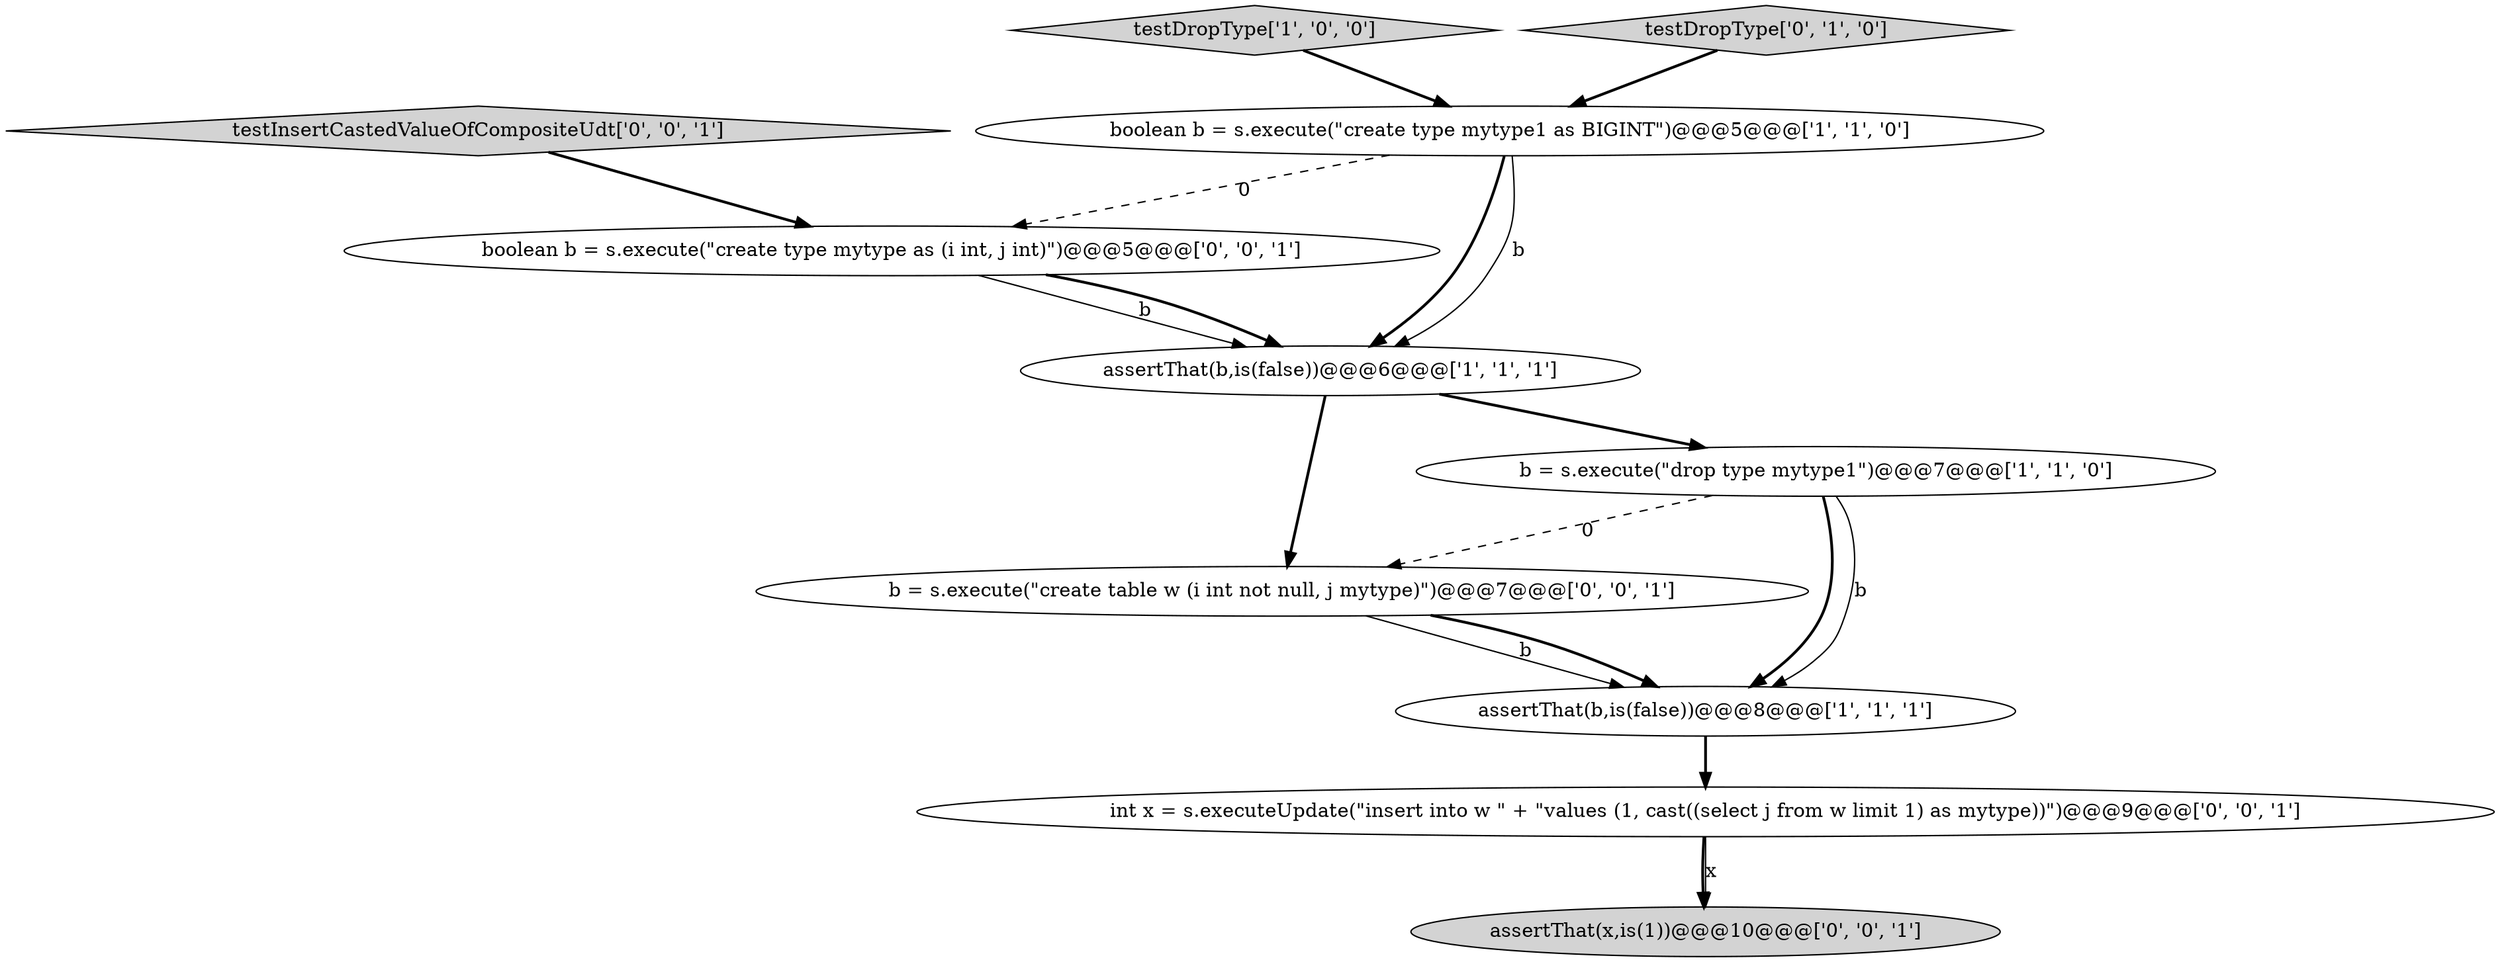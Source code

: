 digraph {
7 [style = filled, label = "testInsertCastedValueOfCompositeUdt['0', '0', '1']", fillcolor = lightgray, shape = diamond image = "AAA0AAABBB3BBB"];
1 [style = filled, label = "assertThat(b,is(false))@@@6@@@['1', '1', '1']", fillcolor = white, shape = ellipse image = "AAA0AAABBB1BBB"];
9 [style = filled, label = "assertThat(x,is(1))@@@10@@@['0', '0', '1']", fillcolor = lightgray, shape = ellipse image = "AAA0AAABBB3BBB"];
10 [style = filled, label = "boolean b = s.execute(\"create type mytype as (i int, j int)\")@@@5@@@['0', '0', '1']", fillcolor = white, shape = ellipse image = "AAA0AAABBB3BBB"];
0 [style = filled, label = "testDropType['1', '0', '0']", fillcolor = lightgray, shape = diamond image = "AAA0AAABBB1BBB"];
6 [style = filled, label = "b = s.execute(\"create table w (i int not null, j mytype)\")@@@7@@@['0', '0', '1']", fillcolor = white, shape = ellipse image = "AAA0AAABBB3BBB"];
2 [style = filled, label = "assertThat(b,is(false))@@@8@@@['1', '1', '1']", fillcolor = white, shape = ellipse image = "AAA0AAABBB1BBB"];
4 [style = filled, label = "b = s.execute(\"drop type mytype1\")@@@7@@@['1', '1', '0']", fillcolor = white, shape = ellipse image = "AAA0AAABBB1BBB"];
5 [style = filled, label = "testDropType['0', '1', '0']", fillcolor = lightgray, shape = diamond image = "AAA0AAABBB2BBB"];
8 [style = filled, label = "int x = s.executeUpdate(\"insert into w \" + \"values (1, cast((select j from w limit 1) as mytype))\")@@@9@@@['0', '0', '1']", fillcolor = white, shape = ellipse image = "AAA0AAABBB3BBB"];
3 [style = filled, label = "boolean b = s.execute(\"create type mytype1 as BIGINT\")@@@5@@@['1', '1', '0']", fillcolor = white, shape = ellipse image = "AAA0AAABBB1BBB"];
8->9 [style = bold, label=""];
0->3 [style = bold, label=""];
5->3 [style = bold, label=""];
8->9 [style = solid, label="x"];
1->4 [style = bold, label=""];
3->10 [style = dashed, label="0"];
1->6 [style = bold, label=""];
4->2 [style = bold, label=""];
10->1 [style = solid, label="b"];
3->1 [style = bold, label=""];
10->1 [style = bold, label=""];
4->2 [style = solid, label="b"];
6->2 [style = solid, label="b"];
7->10 [style = bold, label=""];
4->6 [style = dashed, label="0"];
2->8 [style = bold, label=""];
3->1 [style = solid, label="b"];
6->2 [style = bold, label=""];
}
